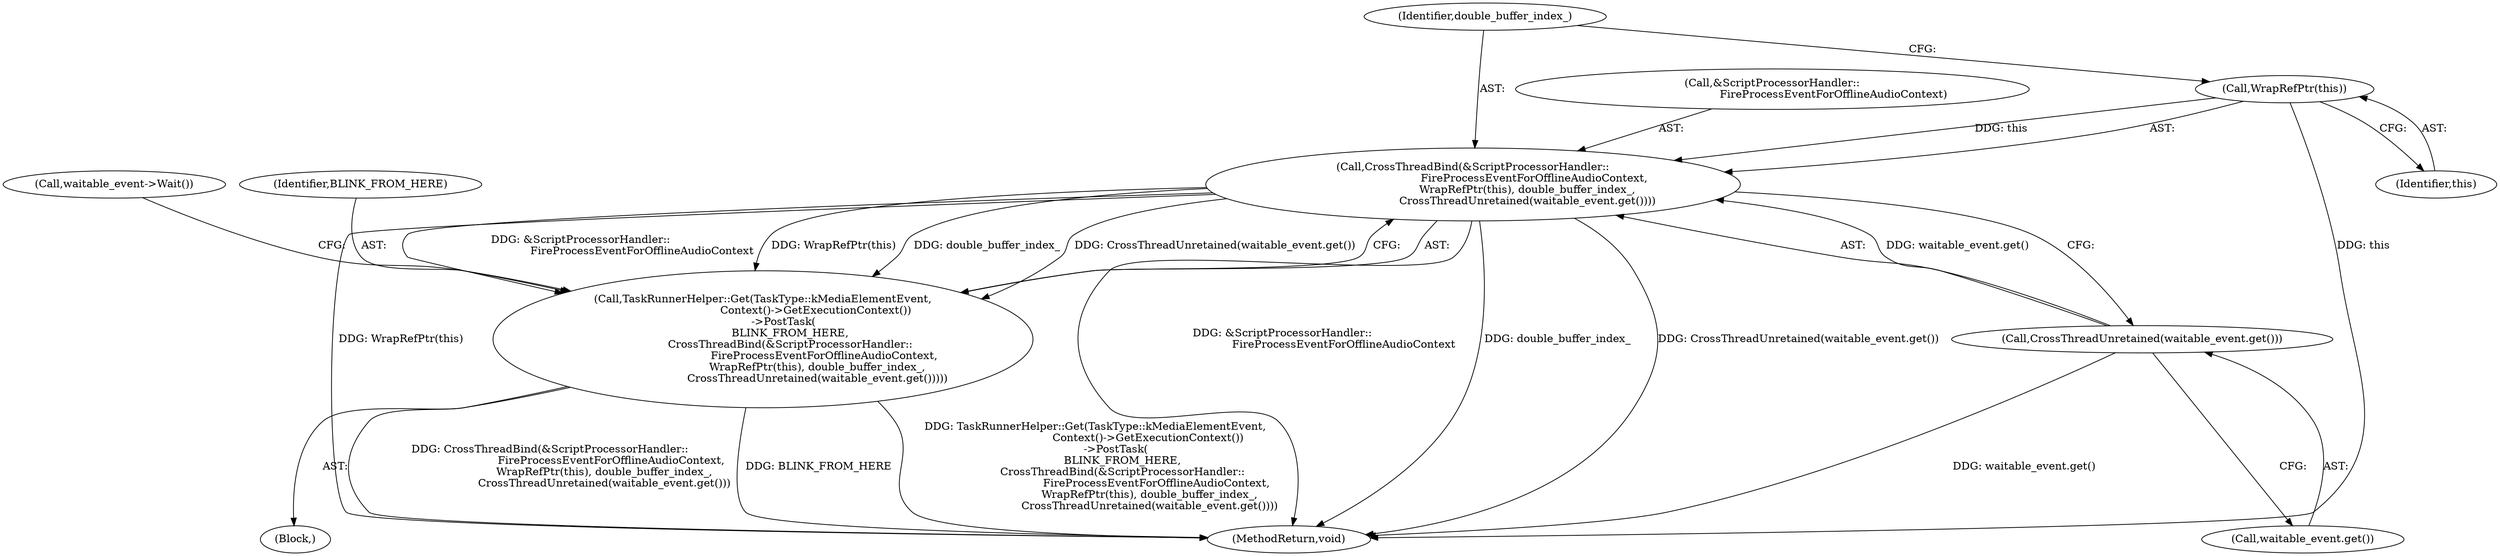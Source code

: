 digraph "0_Chrome_783c28d59c4c748ef9b787d4717882c90c5b227b@API" {
"1000294" [label="(Call,CrossThreadBind(&ScriptProcessorHandler::\n                                    FireProcessEventForOfflineAudioContext,\n                                WrapRefPtr(this), double_buffer_index_,\n                                CrossThreadUnretained(waitable_event.get())))"];
"1000297" [label="(Call,WrapRefPtr(this))"];
"1000300" [label="(Call,CrossThreadUnretained(waitable_event.get()))"];
"1000292" [label="(Call,TaskRunnerHelper::Get(TaskType::kMediaElementEvent,\n                               Context()->GetExecutionContext())\n            ->PostTask(\n                BLINK_FROM_HERE,\n                CrossThreadBind(&ScriptProcessorHandler::\n                                    FireProcessEventForOfflineAudioContext,\n                                WrapRefPtr(this), double_buffer_index_,\n                                CrossThreadUnretained(waitable_event.get()))))"];
"1000294" [label="(Call,CrossThreadBind(&ScriptProcessorHandler::\n                                    FireProcessEventForOfflineAudioContext,\n                                WrapRefPtr(this), double_buffer_index_,\n                                CrossThreadUnretained(waitable_event.get())))"];
"1000301" [label="(Call,waitable_event.get())"];
"1000293" [label="(Identifier,BLINK_FROM_HERE)"];
"1000298" [label="(Identifier,this)"];
"1000292" [label="(Call,TaskRunnerHelper::Get(TaskType::kMediaElementEvent,\n                               Context()->GetExecutionContext())\n            ->PostTask(\n                BLINK_FROM_HERE,\n                CrossThreadBind(&ScriptProcessorHandler::\n                                    FireProcessEventForOfflineAudioContext,\n                                WrapRefPtr(this), double_buffer_index_,\n                                CrossThreadUnretained(waitable_event.get()))))"];
"1000304" [label="(MethodReturn,void)"];
"1000300" [label="(Call,CrossThreadUnretained(waitable_event.get()))"];
"1000302" [label="(Call,waitable_event->Wait())"];
"1000291" [label="(Block,)"];
"1000295" [label="(Call,&ScriptProcessorHandler::\n                                    FireProcessEventForOfflineAudioContext)"];
"1000299" [label="(Identifier,double_buffer_index_)"];
"1000297" [label="(Call,WrapRefPtr(this))"];
"1000294" -> "1000292"  [label="AST: "];
"1000294" -> "1000300"  [label="CFG: "];
"1000295" -> "1000294"  [label="AST: "];
"1000297" -> "1000294"  [label="AST: "];
"1000299" -> "1000294"  [label="AST: "];
"1000300" -> "1000294"  [label="AST: "];
"1000292" -> "1000294"  [label="CFG: "];
"1000294" -> "1000304"  [label="DDG: double_buffer_index_"];
"1000294" -> "1000304"  [label="DDG: CrossThreadUnretained(waitable_event.get())"];
"1000294" -> "1000304"  [label="DDG: WrapRefPtr(this)"];
"1000294" -> "1000304"  [label="DDG: &ScriptProcessorHandler::\n                                    FireProcessEventForOfflineAudioContext"];
"1000294" -> "1000292"  [label="DDG: &ScriptProcessorHandler::\n                                    FireProcessEventForOfflineAudioContext"];
"1000294" -> "1000292"  [label="DDG: WrapRefPtr(this)"];
"1000294" -> "1000292"  [label="DDG: double_buffer_index_"];
"1000294" -> "1000292"  [label="DDG: CrossThreadUnretained(waitable_event.get())"];
"1000297" -> "1000294"  [label="DDG: this"];
"1000300" -> "1000294"  [label="DDG: waitable_event.get()"];
"1000297" -> "1000298"  [label="CFG: "];
"1000298" -> "1000297"  [label="AST: "];
"1000299" -> "1000297"  [label="CFG: "];
"1000297" -> "1000304"  [label="DDG: this"];
"1000300" -> "1000301"  [label="CFG: "];
"1000301" -> "1000300"  [label="AST: "];
"1000300" -> "1000304"  [label="DDG: waitable_event.get()"];
"1000292" -> "1000291"  [label="AST: "];
"1000293" -> "1000292"  [label="AST: "];
"1000302" -> "1000292"  [label="CFG: "];
"1000292" -> "1000304"  [label="DDG: TaskRunnerHelper::Get(TaskType::kMediaElementEvent,\n                               Context()->GetExecutionContext())\n            ->PostTask(\n                BLINK_FROM_HERE,\n                CrossThreadBind(&ScriptProcessorHandler::\n                                    FireProcessEventForOfflineAudioContext,\n                                WrapRefPtr(this), double_buffer_index_,\n                                CrossThreadUnretained(waitable_event.get())))"];
"1000292" -> "1000304"  [label="DDG: CrossThreadBind(&ScriptProcessorHandler::\n                                    FireProcessEventForOfflineAudioContext,\n                                WrapRefPtr(this), double_buffer_index_,\n                                CrossThreadUnretained(waitable_event.get()))"];
"1000292" -> "1000304"  [label="DDG: BLINK_FROM_HERE"];
}
